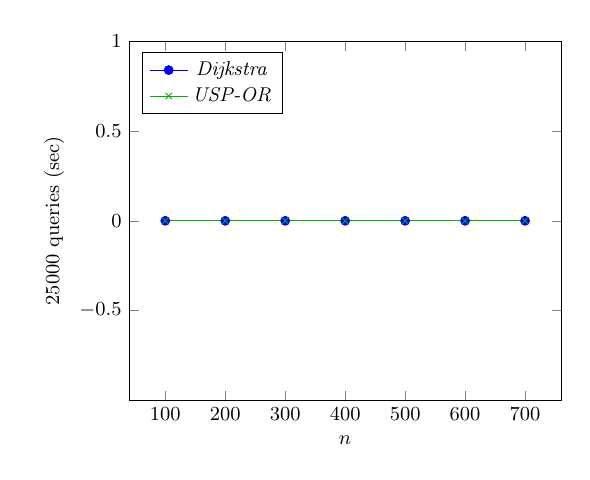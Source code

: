 \tikzstyle{textstyle}=[font=\fontsize{9}{9}\selectfont]
\begin{tikzpicture}[textstyle, scale=0.8]
    \begin{axis}[
        xlabel={$n$},
        ylabel={$25000$ queries (sec)},
		legend pos=north west
        ]
        
    \addplot[smooth,mark=*,color=blue] plot coordinates {
		(100,0)
		(200,0)
		(300,0)
		(400,0)
		(500,0)
		(600,0)
		(700,0)
    };
    \addlegendentry{\textit{Dijkstra}}
    
    \addplot[smooth,mark=x,color=green!70!black] plot coordinates {
		(100,0)
		(200,0)
		(300,0)
		(400,0)
		(500,0)
		(600,0)
		(700,0)
    };
    \addlegendentry{\textit{USP-OR}}
    
    \end{axis}
\end{tikzpicture}
